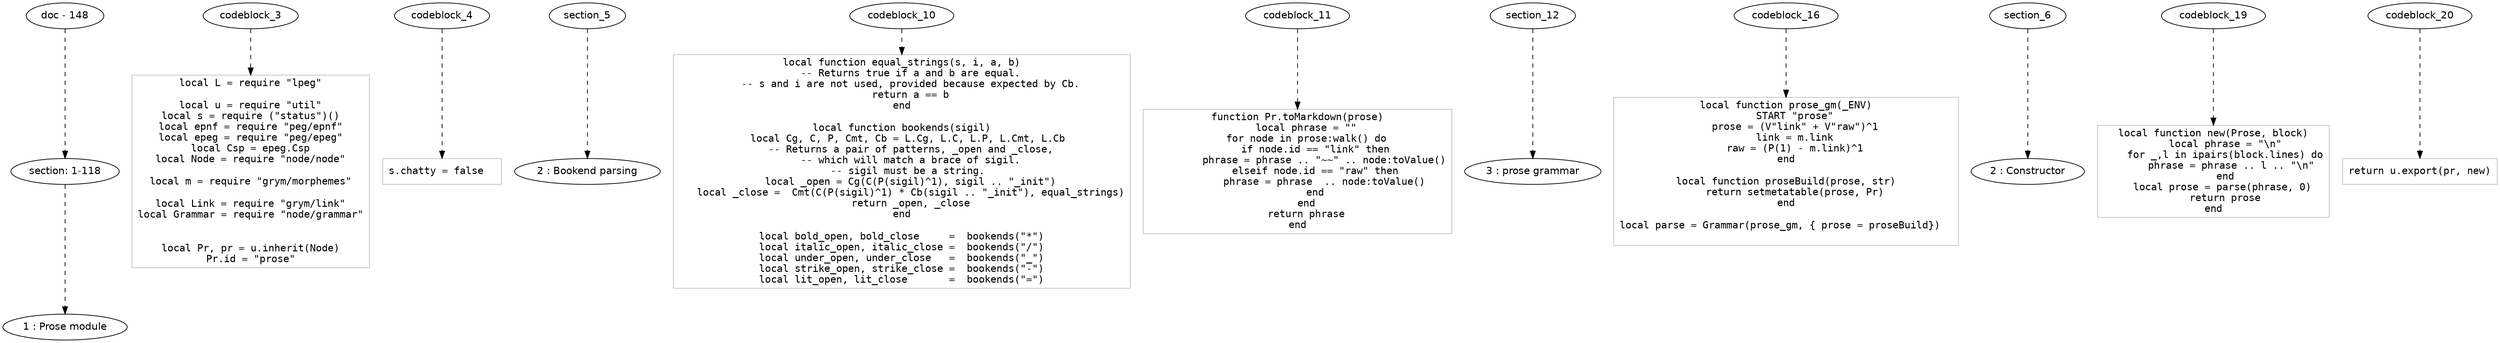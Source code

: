 digraph hierarchy {

node [fontname=Helvetica]
edge [style=dashed]

doc_0 [label="doc - 148"]


doc_0 -> { section_1}
{rank=same; section_1}

section_1 [label="section: 1-118"]


section_1 -> { header_2}
{rank=same; header_2}

header_2 [label="1 : Prose module"]


codeblock_3 -> leaf_7
leaf_7  [color=Gray,shape=rectangle,fontname=Inconsolata,label="local L = require \"lpeg\"

local u = require \"util\"
local s = require (\"status\")()
local epnf = require \"peg/epnf\"
local epeg = require \"peg/epeg\"
local Csp = epeg.Csp
local Node = require \"node/node\"

local m = require \"grym/morphemes\"

local Link = require \"grym/link\"
local Grammar = require \"node/grammar\"


local Pr, pr = u.inherit(Node)
Pr.id = \"prose\""]
codeblock_4 -> leaf_8
leaf_8  [color=Gray,shape=rectangle,fontname=Inconsolata,label="s.chatty = false  "]
section_5 -> { header_9}
{rank=same; header_9}

header_9 [label="2 : Bookend parsing"]


codeblock_10 -> leaf_13
leaf_13  [color=Gray,shape=rectangle,fontname=Inconsolata,label="local function equal_strings(s, i, a, b)
   -- Returns true if a and b are equal.
   -- s and i are not used, provided because expected by Cb.
   return a == b
end

local function bookends(sigil)
  local Cg, C, P, Cmt, Cb = L.Cg, L.C, L.P, L.Cmt, L.Cb
   -- Returns a pair of patterns, _open and _close,
   -- which will match a brace of sigil.
   -- sigil must be a string. 
   local _open = Cg(C(P(sigil)^1), sigil .. \"_init\")
   local _close =  Cmt(C(P(sigil)^1) * Cb(sigil .. \"_init\"), equal_strings)
   return _open, _close
end

local bold_open, bold_close     =  bookends(\"*\")
local italic_open, italic_close =  bookends(\"/\")
local under_open, under_close   =  bookends(\"_\")
local strike_open, strike_close =  bookends(\"-\")
local lit_open, lit_close       =  bookends(\"=\")"]
codeblock_11 -> leaf_14
leaf_14  [color=Gray,shape=rectangle,fontname=Inconsolata,label="function Pr.toMarkdown(prose)
   local phrase = \"\"
   for node in prose:walk() do
      if node.id == \"link\" then
         phrase = phrase .. \"~~\" .. node:toValue()
      elseif node.id == \"raw\" then
         phrase = phrase  .. node:toValue()
      end
   end
   return phrase
end"]
section_12 -> { header_15}
{rank=same; header_15}

header_15 [label="3 : prose grammar"]


codeblock_16 -> leaf_17
leaf_17  [color=Gray,shape=rectangle,fontname=Inconsolata,label="local function prose_gm(_ENV)
   START \"prose\"
   prose = (V\"link\" + V\"raw\")^1
   link = m.link
   raw = (P(1) - m.link)^1
end

local function proseBuild(prose, str)
   return setmetatable(prose, Pr)
end

local parse = Grammar(prose_gm, { prose = proseBuild})  

"]
section_6 -> { header_18}
{rank=same; header_18}

header_18 [label="2 : Constructor"]


codeblock_19 -> leaf_21
leaf_21  [color=Gray,shape=rectangle,fontname=Inconsolata,label="local function new(Prose, block)
    local phrase = \"\\n\"
    for _,l in ipairs(block.lines) do
      phrase = phrase .. l .. \"\\n\"
    end
    local prose = parse(phrase, 0) 
    return prose
end"]
codeblock_20 -> leaf_22
leaf_22  [color=Gray,shape=rectangle,fontname=Inconsolata,label="return u.export(pr, new)"]

}
